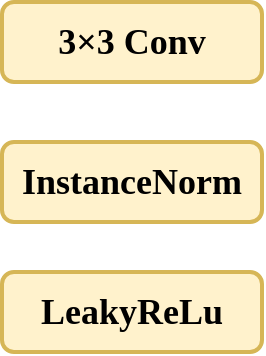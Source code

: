 <mxfile version="17.1.3" type="github">
  <diagram id="w1m4uCXCzEU8vSfBXGaD" name="Page-1">
    <mxGraphModel dx="694" dy="710" grid="1" gridSize="10" guides="1" tooltips="1" connect="1" arrows="1" fold="1" page="1" pageScale="1" pageWidth="827" pageHeight="1169" math="0" shadow="0">
      <root>
        <mxCell id="0" />
        <mxCell id="1" parent="0" />
        <mxCell id="Bfg6nKgG0fMPcmmVFHxW-1" value="&lt;font face=&quot;Times New Roman&quot; style=&quot;font-size: 18px&quot;&gt;&lt;b&gt;3×3 Conv&lt;/b&gt;&lt;/font&gt;" style="rounded=1;whiteSpace=wrap;html=1;fillColor=#fff2cc;strokeColor=#d6b656;strokeWidth=2;" vertex="1" parent="1">
          <mxGeometry x="48" y="430" width="130" height="40" as="geometry" />
        </mxCell>
        <mxCell id="Bfg6nKgG0fMPcmmVFHxW-2" value="&lt;font face=&quot;Times New Roman&quot; style=&quot;font-size: 18px&quot;&gt;&lt;b&gt;InstanceNorm&lt;/b&gt;&lt;/font&gt;" style="rounded=1;whiteSpace=wrap;html=1;fillColor=#fff2cc;strokeColor=#d6b656;strokeWidth=2;" vertex="1" parent="1">
          <mxGeometry x="48" y="500" width="130" height="40" as="geometry" />
        </mxCell>
        <mxCell id="Bfg6nKgG0fMPcmmVFHxW-3" value="&lt;font face=&quot;Times New Roman&quot;&gt;&lt;span style=&quot;font-size: 18px&quot;&gt;&lt;b&gt;LeakyReLu&lt;/b&gt;&lt;/span&gt;&lt;/font&gt;" style="rounded=1;whiteSpace=wrap;html=1;fillColor=#fff2cc;strokeColor=#d6b656;strokeWidth=2;" vertex="1" parent="1">
          <mxGeometry x="48" y="565" width="130" height="40" as="geometry" />
        </mxCell>
      </root>
    </mxGraphModel>
  </diagram>
</mxfile>
